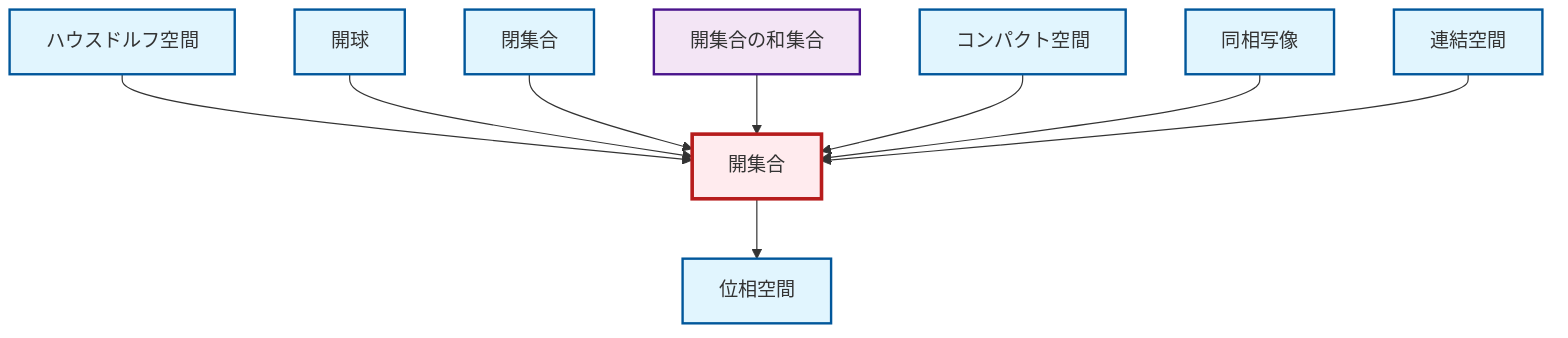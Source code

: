 graph TD
    classDef definition fill:#e1f5fe,stroke:#01579b,stroke-width:2px
    classDef theorem fill:#f3e5f5,stroke:#4a148c,stroke-width:2px
    classDef axiom fill:#fff3e0,stroke:#e65100,stroke-width:2px
    classDef example fill:#e8f5e9,stroke:#1b5e20,stroke-width:2px
    classDef current fill:#ffebee,stroke:#b71c1c,stroke-width:3px
    def-homeomorphism["同相写像"]:::definition
    def-hausdorff["ハウスドルフ空間"]:::definition
    thm-union-open-sets["開集合の和集合"]:::theorem
    def-compact["コンパクト空間"]:::definition
    def-topological-space["位相空間"]:::definition
    def-open-set["開集合"]:::definition
    def-closed-set["閉集合"]:::definition
    def-open-ball["開球"]:::definition
    def-connected["連結空間"]:::definition
    def-hausdorff --> def-open-set
    def-open-ball --> def-open-set
    def-closed-set --> def-open-set
    thm-union-open-sets --> def-open-set
    def-open-set --> def-topological-space
    def-compact --> def-open-set
    def-homeomorphism --> def-open-set
    def-connected --> def-open-set
    class def-open-set current